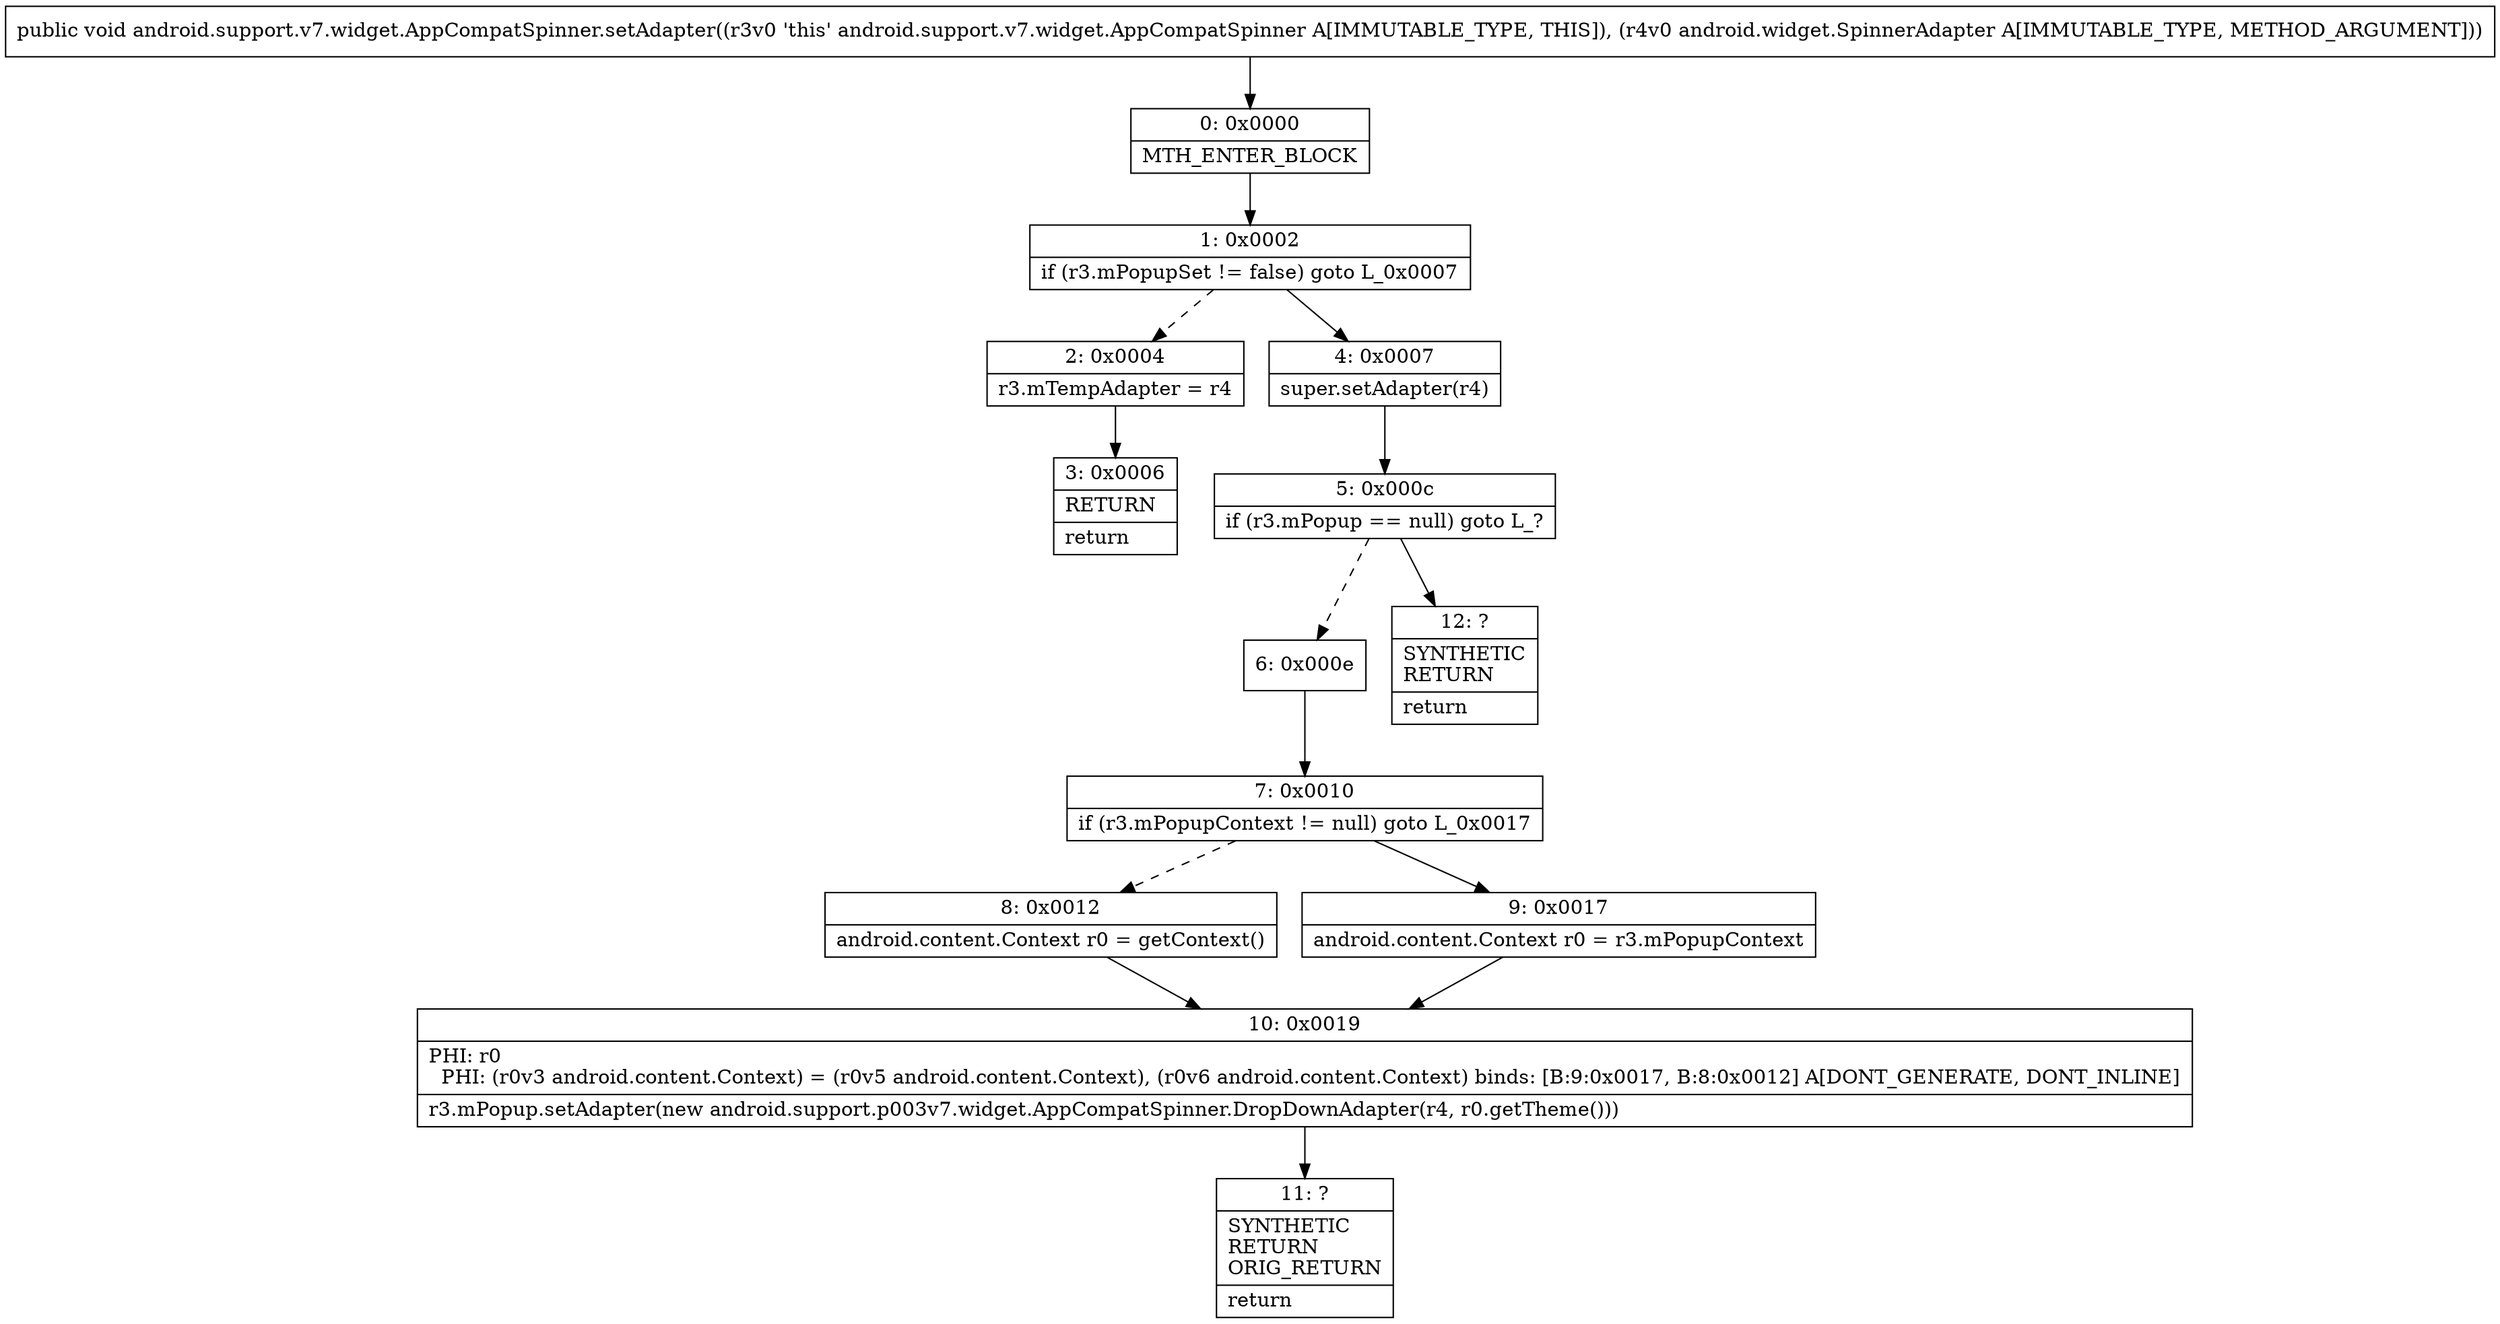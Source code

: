 digraph "CFG forandroid.support.v7.widget.AppCompatSpinner.setAdapter(Landroid\/widget\/SpinnerAdapter;)V" {
Node_0 [shape=record,label="{0\:\ 0x0000|MTH_ENTER_BLOCK\l}"];
Node_1 [shape=record,label="{1\:\ 0x0002|if (r3.mPopupSet != false) goto L_0x0007\l}"];
Node_2 [shape=record,label="{2\:\ 0x0004|r3.mTempAdapter = r4\l}"];
Node_3 [shape=record,label="{3\:\ 0x0006|RETURN\l|return\l}"];
Node_4 [shape=record,label="{4\:\ 0x0007|super.setAdapter(r4)\l}"];
Node_5 [shape=record,label="{5\:\ 0x000c|if (r3.mPopup == null) goto L_?\l}"];
Node_6 [shape=record,label="{6\:\ 0x000e}"];
Node_7 [shape=record,label="{7\:\ 0x0010|if (r3.mPopupContext != null) goto L_0x0017\l}"];
Node_8 [shape=record,label="{8\:\ 0x0012|android.content.Context r0 = getContext()\l}"];
Node_9 [shape=record,label="{9\:\ 0x0017|android.content.Context r0 = r3.mPopupContext\l}"];
Node_10 [shape=record,label="{10\:\ 0x0019|PHI: r0 \l  PHI: (r0v3 android.content.Context) = (r0v5 android.content.Context), (r0v6 android.content.Context) binds: [B:9:0x0017, B:8:0x0012] A[DONT_GENERATE, DONT_INLINE]\l|r3.mPopup.setAdapter(new android.support.p003v7.widget.AppCompatSpinner.DropDownAdapter(r4, r0.getTheme()))\l}"];
Node_11 [shape=record,label="{11\:\ ?|SYNTHETIC\lRETURN\lORIG_RETURN\l|return\l}"];
Node_12 [shape=record,label="{12\:\ ?|SYNTHETIC\lRETURN\l|return\l}"];
MethodNode[shape=record,label="{public void android.support.v7.widget.AppCompatSpinner.setAdapter((r3v0 'this' android.support.v7.widget.AppCompatSpinner A[IMMUTABLE_TYPE, THIS]), (r4v0 android.widget.SpinnerAdapter A[IMMUTABLE_TYPE, METHOD_ARGUMENT])) }"];
MethodNode -> Node_0;
Node_0 -> Node_1;
Node_1 -> Node_2[style=dashed];
Node_1 -> Node_4;
Node_2 -> Node_3;
Node_4 -> Node_5;
Node_5 -> Node_6[style=dashed];
Node_5 -> Node_12;
Node_6 -> Node_7;
Node_7 -> Node_8[style=dashed];
Node_7 -> Node_9;
Node_8 -> Node_10;
Node_9 -> Node_10;
Node_10 -> Node_11;
}


